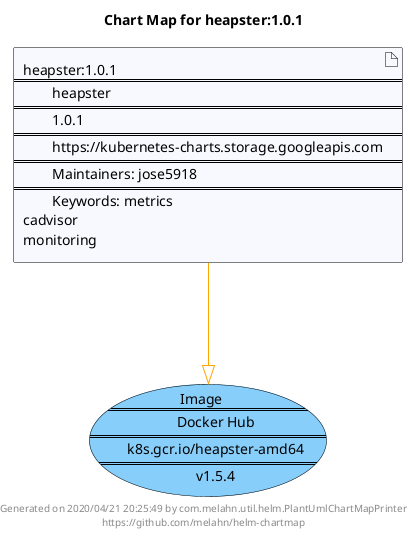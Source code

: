 @startuml
skinparam linetype ortho
skinparam backgroundColor white
skinparam usecaseBorderColor black
skinparam usecaseArrowColor LightSlateGray
skinparam artifactBorderColor black
skinparam artifactArrowColor LightSlateGray

title Chart Map for heapster:1.0.1

'There is one referenced Helm Chart
artifact "heapster:1.0.1\n====\n\theapster\n====\n\t1.0.1\n====\n\thttps://kubernetes-charts.storage.googleapis.com\n====\n\tMaintainers: jose5918\n====\n\tKeywords: metrics\ncadvisor\nmonitoring" as heapster_1_0_1 #GhostWhite

'There is one referenced Docker Image
usecase "Image\n====\n\tDocker Hub\n====\n\tk8s.gcr.io/heapster-amd64\n====\n\tv1.5.4" as k8s_gcr_io_heapster_amd64_v1_5_4 #LightSkyBlue

'Chart Dependencies
heapster_1_0_1--[#orange]-|>k8s_gcr_io_heapster_amd64_v1_5_4

center footer Generated on 2020/04/21 20:25:49 by com.melahn.util.helm.PlantUmlChartMapPrinter\nhttps://github.com/melahn/helm-chartmap
@enduml
